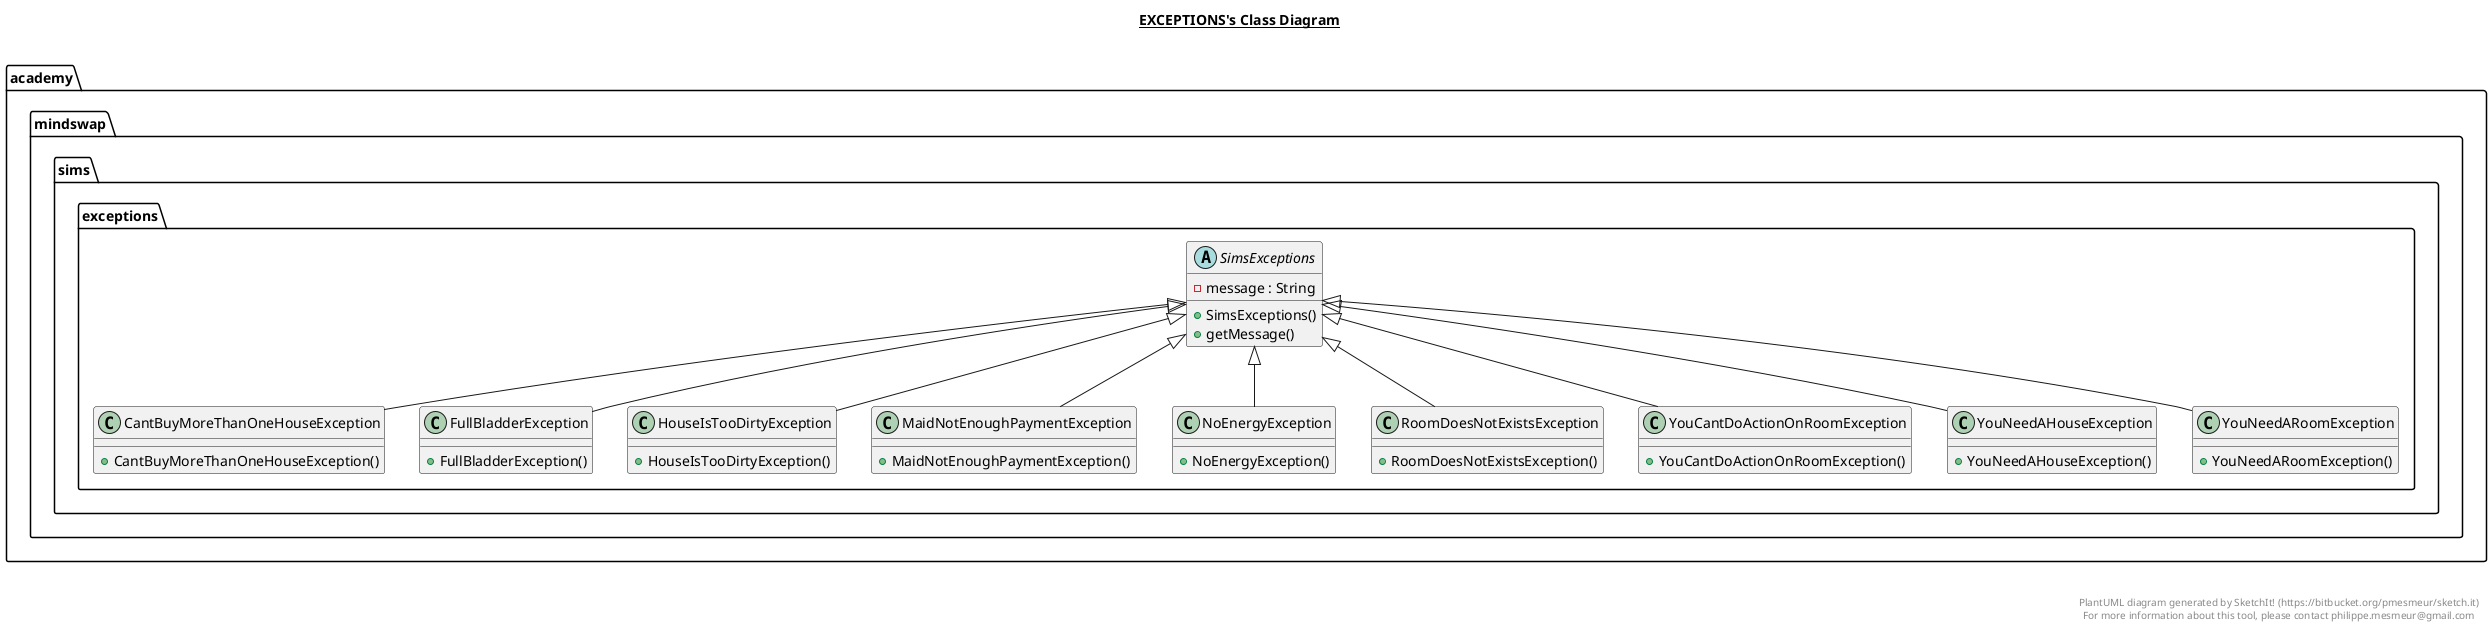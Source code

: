 @startuml

title __EXCEPTIONS's Class Diagram__\n

  namespace academy.mindswap {
    namespace sims {
      namespace exceptions {
        class academy.mindswap.sims.exceptions.CantBuyMoreThanOneHouseException {
            + CantBuyMoreThanOneHouseException()
        }
      }
    }
  }
  

  namespace academy.mindswap {
    namespace sims {
      namespace exceptions {
        class academy.mindswap.sims.exceptions.FullBladderException {
            + FullBladderException()
        }
      }
    }
  }
  

  namespace academy.mindswap {
    namespace sims {
      namespace exceptions {
        class academy.mindswap.sims.exceptions.HouseIsTooDirtyException {
            + HouseIsTooDirtyException()
        }
      }
    }
  }
  

  namespace academy.mindswap {
    namespace sims {
      namespace exceptions {
        class academy.mindswap.sims.exceptions.MaidNotEnoughPaymentException {
            + MaidNotEnoughPaymentException()
        }
      }
    }
  }
  

  namespace academy.mindswap {
    namespace sims {
      namespace exceptions {
        class academy.mindswap.sims.exceptions.NoEnergyException {
            + NoEnergyException()
        }
      }
    }
  }
  

  namespace academy.mindswap {
    namespace sims {
      namespace exceptions {
        class academy.mindswap.sims.exceptions.RoomDoesNotExistsException {
            + RoomDoesNotExistsException()
        }
      }
    }
  }
  

  namespace academy.mindswap {
    namespace sims {
      namespace exceptions {
        abstract class academy.mindswap.sims.exceptions.SimsExceptions {
            - message : String
            + SimsExceptions()
            + getMessage()
        }
      }
    }
  }
  

  namespace academy.mindswap {
    namespace sims {
      namespace exceptions {
        class academy.mindswap.sims.exceptions.YouCantDoActionOnRoomException {
            + YouCantDoActionOnRoomException()
        }
      }
    }
  }
  

  namespace academy.mindswap {
    namespace sims {
      namespace exceptions {
        class academy.mindswap.sims.exceptions.YouNeedAHouseException {
            + YouNeedAHouseException()
        }
      }
    }
  }
  

  namespace academy.mindswap {
    namespace sims {
      namespace exceptions {
        class academy.mindswap.sims.exceptions.YouNeedARoomException {
            + YouNeedARoomException()
        }
      }
    }
  }
  

  academy.mindswap.sims.exceptions.CantBuyMoreThanOneHouseException -up-|> academy.mindswap.sims.exceptions.SimsExceptions
  academy.mindswap.sims.exceptions.FullBladderException -up-|> academy.mindswap.sims.exceptions.SimsExceptions
  academy.mindswap.sims.exceptions.HouseIsTooDirtyException -up-|> academy.mindswap.sims.exceptions.SimsExceptions
  academy.mindswap.sims.exceptions.MaidNotEnoughPaymentException -up-|> academy.mindswap.sims.exceptions.SimsExceptions
  academy.mindswap.sims.exceptions.NoEnergyException -up-|> academy.mindswap.sims.exceptions.SimsExceptions
  academy.mindswap.sims.exceptions.RoomDoesNotExistsException -up-|> academy.mindswap.sims.exceptions.SimsExceptions
  academy.mindswap.sims.exceptions.YouCantDoActionOnRoomException -up-|> academy.mindswap.sims.exceptions.SimsExceptions
  academy.mindswap.sims.exceptions.YouNeedAHouseException -up-|> academy.mindswap.sims.exceptions.SimsExceptions
  academy.mindswap.sims.exceptions.YouNeedARoomException -up-|> academy.mindswap.sims.exceptions.SimsExceptions


right footer


PlantUML diagram generated by SketchIt! (https://bitbucket.org/pmesmeur/sketch.it)
For more information about this tool, please contact philippe.mesmeur@gmail.com
endfooter

@enduml
